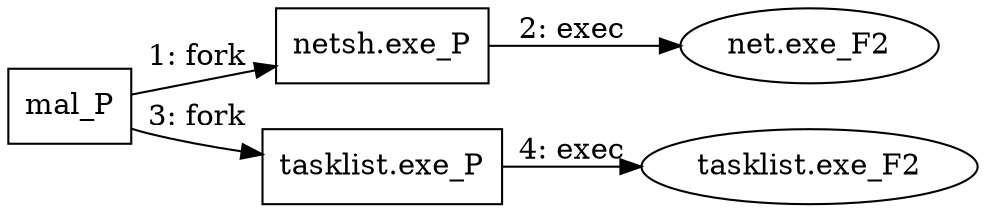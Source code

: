 digraph "T1518.001" {
rankdir="LR"
size="9"
fixedsize="false"
splines="true"
nodesep=0.3
ranksep=0
fontsize=10
overlap="scalexy"
engine= "neato"
	"mal_P" [node_type=Process shape=box]
	"netsh.exe_P" [node_type=Process shape=box]
	"tasklist.exe_P" [node_type=Process shape=box]
	"net.exe_F2" [node_type=File shape=ellipse]
	"tasklist.exe_F2" [node_type=File shape=ellipse]
	"mal_P" -> "netsh.exe_P" [label="1: fork"]
	"netsh.exe_P" -> "net.exe_F2" [label="2: exec"]
	"mal_P" -> "tasklist.exe_P" [label="3: fork"]
	"tasklist.exe_P" -> "tasklist.exe_F2" [label="4: exec"]
}
